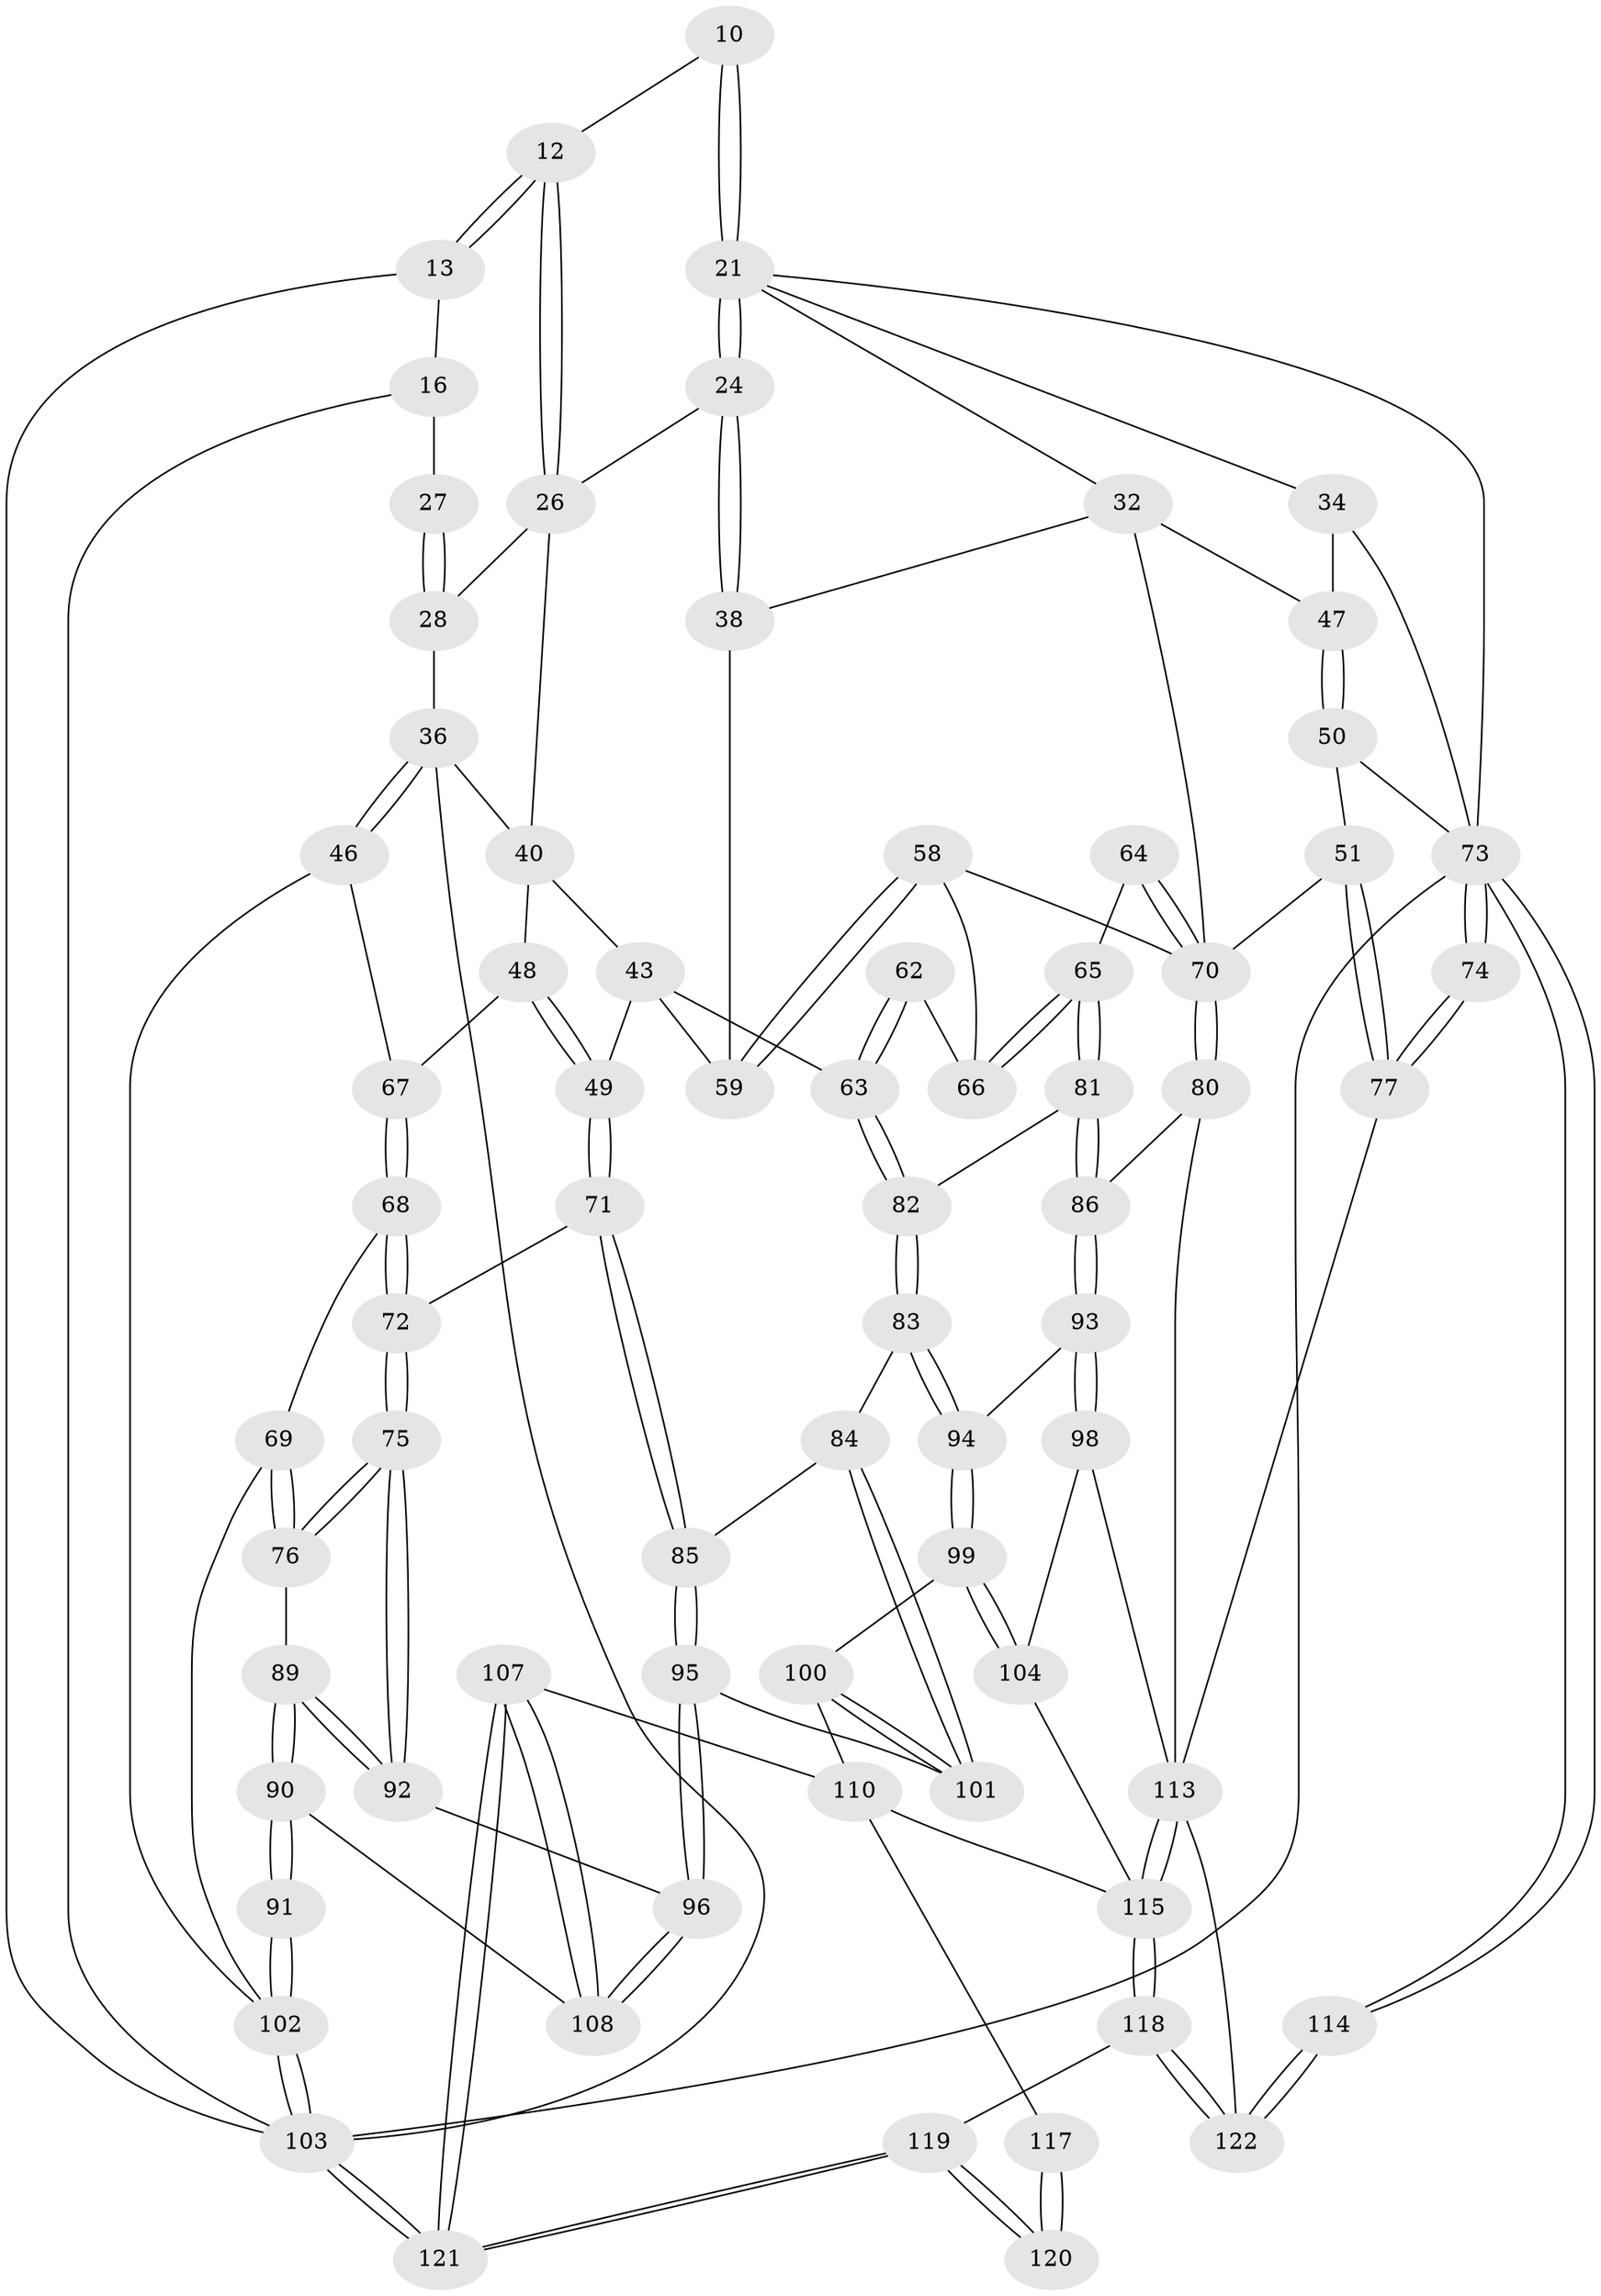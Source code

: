 // original degree distribution, {3: 0.03278688524590164, 6: 0.19672131147540983, 4: 0.18032786885245902, 5: 0.5901639344262295}
// Generated by graph-tools (version 1.1) at 2025/04/03/04/25 22:04:37]
// undirected, 73 vertices, 170 edges
graph export_dot {
graph [start="1"]
  node [color=gray90,style=filled];
  10 [pos="+0.6450888215505924+0.0695194840016225",super="+9"];
  12 [pos="+0.4318275502778677+0.14510034395322247",super="+11+7"];
  13 [pos="+0.3591184979655276+0.056257949567635024",super="+5"];
  16 [pos="+0.09684038073489634+0.15708233761509036",super="+15+14"];
  21 [pos="+0.6416975368406124+0.2067342269648421",super="+20"];
  24 [pos="+0.5853756023240038+0.23095779073604328"];
  26 [pos="+0.44525817066571505+0.18814294509281967",super="+25"];
  27 [pos="+0.1827822034148123+0.18911958902033232"];
  28 [pos="+0.20590361649459624+0.24530738078120418"];
  32 [pos="+0.7785465565348054+0.3254812524734288",super="+31"];
  34 [pos="+1+0.30597048590184256",super="+29"];
  36 [pos="+0.14849186604163245+0.34317019501817586",super="+35"];
  38 [pos="+0.6075941074462969+0.3456803259256977",super="+37"];
  40 [pos="+0.2604436448878986+0.31106719929655907",super="+39"];
  43 [pos="+0.4349086414881829+0.48347334003033415",super="+42"];
  46 [pos="+0.1437351722917245+0.3920286267287472"];
  47 [pos="+0.944196809178394+0.3367726570229616",super="+30"];
  48 [pos="+0.3653337585023026+0.47381722442748897",super="+44"];
  49 [pos="+0.4233084868716362+0.48894904440587394"];
  50 [pos="+0.8847324083284531+0.5109852444209118"];
  51 [pos="+0.8804607728557005+0.5136134174407697"];
  58 [pos="+0.7011305435622642+0.43443738307704166"];
  59 [pos="+0.7008500282663623+0.4299252348282203",super="+41"];
  62 [pos="+0.5831197072636427+0.5378065134727466"];
  63 [pos="+0.5424579964711054+0.5533797830310866"];
  64 [pos="+0.7779253324651112+0.5678441302339028"];
  65 [pos="+0.7756535299468534+0.5681723160645207"];
  66 [pos="+0.7105948123039553+0.5424127026060829",super="+61"];
  67 [pos="+0.1943729642604633+0.478586272466864",super="+45"];
  68 [pos="+0.1772811247238241+0.522795078583104"];
  69 [pos="+0.09462309974869007+0.5482952558402394"];
  70 [pos="+0.8001399463483186+0.571235465662615",super="+52+57"];
  71 [pos="+0.33482767050256823+0.6267199956840885"];
  72 [pos="+0.2205803222556852+0.6026266397356018"];
  73 [pos="+1+1",super="+2+60"];
  74 [pos="+1+0.7402803184001774"];
  75 [pos="+0.16771279452033241+0.6699256055107754"];
  76 [pos="+0.11154767957640949+0.6447806923767254"];
  77 [pos="+1+0.7308335512974166"];
  80 [pos="+0.8117548586420904+0.6645045796322957"];
  81 [pos="+0.6708056057209721+0.6309551837583779"];
  82 [pos="+0.5577189118128227+0.5973489930863961"];
  83 [pos="+0.5476576427618698+0.6548864814324781"];
  84 [pos="+0.49152026460731585+0.6829046056369437"];
  85 [pos="+0.3404674473593265+0.6689685962358102"];
  86 [pos="+0.6978153934413162+0.6917748518838016"];
  89 [pos="+0.021392829584701827+0.7955732616722058",super="+87"];
  90 [pos="+0.009082237816183643+0.8089812681135072"];
  91 [pos="+0+0.8278637852634484"];
  92 [pos="+0.16858034410789013+0.678677662802046"];
  93 [pos="+0.6848218530005883+0.7401458306533496"];
  94 [pos="+0.5800533493515244+0.7543956287306302"];
  95 [pos="+0.3349491780889137+0.7150989939147961"];
  96 [pos="+0.23774296860292657+0.7908283078688965"];
  98 [pos="+0.7574844950743804+0.8095591590615723"];
  99 [pos="+0.5674929316935203+0.789853016396405"];
  100 [pos="+0.4229443682960779+0.7915602419167523"];
  101 [pos="+0.41840808750829117+0.7834789968675284"];
  102 [pos="+0+0.8411466525782587",super="+56+88"];
  103 [pos="+0+1",super="+3+18"];
  104 [pos="+0.5813967837991755+0.8482637501232675"];
  107 [pos="+0.21185588386587723+0.8597849158109436"];
  108 [pos="+0.2114161553760498+0.858788512677272"];
  110 [pos="+0.43337343190574656+0.8988845068176146",super="+105+106"];
  113 [pos="+0.780993462872214+0.872493384809697",super="+97+79"];
  114 [pos="+1+1"];
  115 [pos="+0.5967253357155058+1",super="+109"];
  117 [pos="+0.2688019846809983+0.9015318206877339",super="+116"];
  118 [pos="+0.5934550239203478+1"];
  119 [pos="+0.37367008749801794+1"];
  120 [pos="+0.3573535074358589+1"];
  121 [pos="+0+1"];
  122 [pos="+1+1",super="+112+111"];
  10 -- 21 [weight=2];
  10 -- 21;
  10 -- 12 [weight=2];
  12 -- 13 [weight=2];
  12 -- 13;
  12 -- 26;
  12 -- 26;
  13 -- 16 [weight=2];
  13 -- 103;
  16 -- 27 [weight=2];
  16 -- 103;
  21 -- 24;
  21 -- 24;
  21 -- 32;
  21 -- 34;
  21 -- 73;
  24 -- 38;
  24 -- 38;
  24 -- 26;
  26 -- 28;
  26 -- 40;
  27 -- 28;
  27 -- 28;
  28 -- 36;
  32 -- 38;
  32 -- 70;
  32 -- 47;
  34 -- 47 [weight=2];
  34 -- 73 [weight=2];
  36 -- 46;
  36 -- 46;
  36 -- 40;
  36 -- 103;
  38 -- 59 [weight=2];
  40 -- 43;
  40 -- 48;
  43 -- 49;
  43 -- 63;
  43 -- 59;
  46 -- 67;
  46 -- 102;
  47 -- 50;
  47 -- 50;
  48 -- 49;
  48 -- 49;
  48 -- 67 [weight=2];
  49 -- 71;
  49 -- 71;
  50 -- 51;
  50 -- 73;
  51 -- 77;
  51 -- 77;
  51 -- 70;
  58 -- 59;
  58 -- 59;
  58 -- 66;
  58 -- 70;
  62 -- 63;
  62 -- 63;
  62 -- 66 [weight=2];
  63 -- 82;
  63 -- 82;
  64 -- 65;
  64 -- 70 [weight=2];
  64 -- 70;
  65 -- 66;
  65 -- 66;
  65 -- 81;
  65 -- 81;
  67 -- 68;
  67 -- 68;
  68 -- 69;
  68 -- 72;
  68 -- 72;
  69 -- 76;
  69 -- 76;
  69 -- 102;
  70 -- 80;
  70 -- 80;
  71 -- 72;
  71 -- 85;
  71 -- 85;
  72 -- 75;
  72 -- 75;
  73 -- 74 [weight=2];
  73 -- 74;
  73 -- 114;
  73 -- 114;
  73 -- 103 [weight=2];
  74 -- 77;
  74 -- 77;
  75 -- 76;
  75 -- 76;
  75 -- 92;
  75 -- 92;
  76 -- 89;
  77 -- 113;
  80 -- 86;
  80 -- 113;
  81 -- 82;
  81 -- 86;
  81 -- 86;
  82 -- 83;
  82 -- 83;
  83 -- 84;
  83 -- 94;
  83 -- 94;
  84 -- 85;
  84 -- 101;
  84 -- 101;
  85 -- 95;
  85 -- 95;
  86 -- 93;
  86 -- 93;
  89 -- 90;
  89 -- 90;
  89 -- 92;
  89 -- 92;
  90 -- 91;
  90 -- 91;
  90 -- 108;
  91 -- 102 [weight=2];
  91 -- 102;
  92 -- 96;
  93 -- 94;
  93 -- 98;
  93 -- 98;
  94 -- 99;
  94 -- 99;
  95 -- 96;
  95 -- 96;
  95 -- 101;
  96 -- 108;
  96 -- 108;
  98 -- 104;
  98 -- 113;
  99 -- 100;
  99 -- 104;
  99 -- 104;
  100 -- 101;
  100 -- 101;
  100 -- 110;
  102 -- 103 [weight=2];
  102 -- 103;
  103 -- 121;
  103 -- 121;
  104 -- 115;
  107 -- 108;
  107 -- 108;
  107 -- 121;
  107 -- 121;
  107 -- 110;
  110 -- 117 [weight=2];
  110 -- 115;
  113 -- 115;
  113 -- 115;
  113 -- 122 [weight=2];
  114 -- 122 [weight=2];
  114 -- 122;
  115 -- 118;
  115 -- 118;
  117 -- 120 [weight=2];
  117 -- 120;
  118 -- 119;
  118 -- 122;
  118 -- 122;
  119 -- 120;
  119 -- 120;
  119 -- 121;
  119 -- 121;
}
